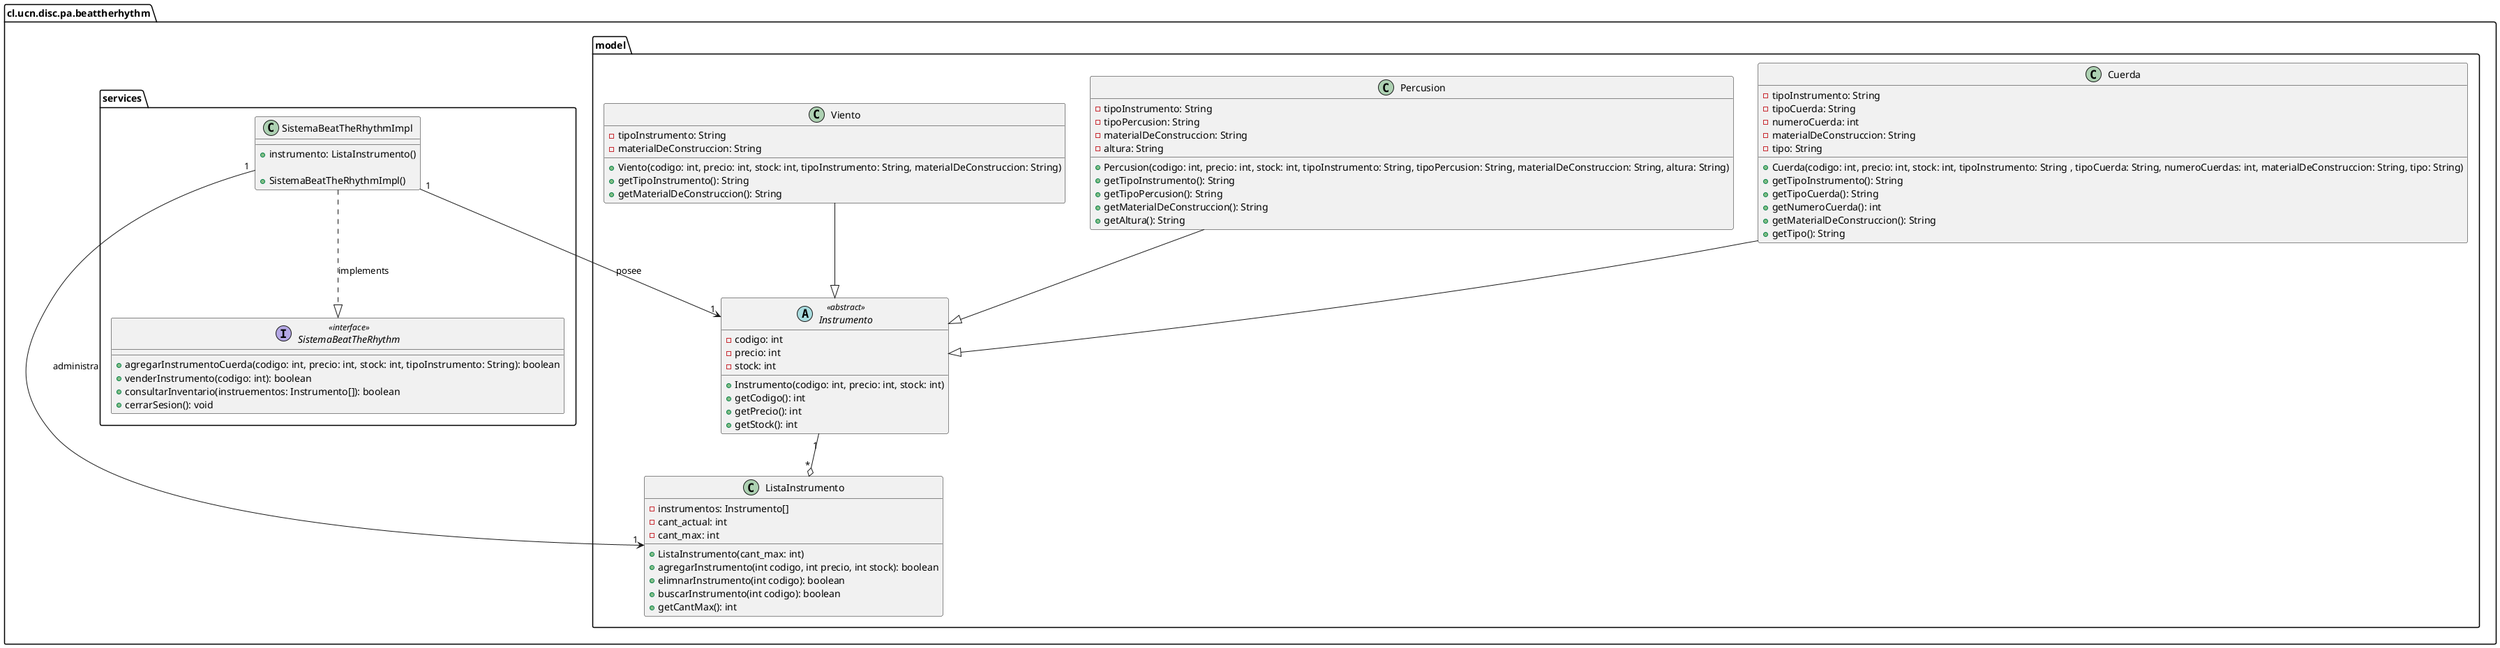@startuml
!pragma useIntermediatePackages false
package cl.ucn.disc.pa.beattherhythm{

    package model{
        abstract Instrumento <<abstract>>{
        -codigo: int
        -precio: int
        -stock: int

        +Instrumento(codigo: int, precio: int, stock: int)
        +getCodigo(): int
        +getPrecio(): int
        +getStock(): int
        }

        class Cuerda{
        -tipoInstrumento: String
        -tipoCuerda: String
        -numeroCuerda: int
        -materialDeConstruccion: String
        -tipo: String

        +Cuerda(codigo: int, precio: int, stock: int, tipoInstrumento: String , tipoCuerda: String, numeroCuerdas: int, materialDeConstruccion: String, tipo: String)
        +getTipoInstrumento(): String
        +getTipoCuerda(): String
        +getNumeroCuerda(): int
        +getMaterialDeConstruccion(): String
        +getTipo(): String
        }

        class Percusion{
        -tipoInstrumento: String
        -tipoPercusion: String
        -materialDeConstruccion: String
        -altura: String

        +Percusion(codigo: int, precio: int, stock: int, tipoInstrumento: String, tipoPercusion: String, materialDeConstruccion: String, altura: String)
        +getTipoInstrumento(): String
        +getTipoPercusion(): String
        +getMaterialDeConstruccion(): String
        +getAltura(): String
        }

        class Viento{
        -tipoInstrumento: String
        -materialDeConstruccion: String

        +Viento(codigo: int, precio: int, stock: int, tipoInstrumento: String, materialDeConstruccion: String)
        +getTipoInstrumento(): String
        +getMaterialDeConstruccion(): String
        }

        class ListaInstrumento{
        -instrumentos: Instrumento[]
        -cant_actual: int
        -cant_max: int

        +ListaInstrumento(cant_max: int)
        +agregarInstrumento(int codigo, int precio, int stock): boolean
        +elimnarInstrumento(int codigo): boolean
        +buscarInstrumento(int codigo): boolean
        +getCantMax(): int
        }

        }

            package services {

            interface SistemaBeatTheRhythm <<interface>>{
            +agregarInstrumentoCuerda(codigo: int, precio: int, stock: int, tipoInstrumento: String): boolean
            +venderInstrumento(codigo: int): boolean
            +consultarInventario(instruementos: Instrumento[]): boolean
            +cerrarSesion(): void

            }

            class SistemaBeatTheRhythmImpl{
            +instrumento: ListaInstrumento()

            +SistemaBeatTheRhythmImpl()
            }

            }

        Percusion --|> Instrumento
        Viento --|> Instrumento
        Cuerda --|> Instrumento
        Instrumento "1" --o "*" ListaInstrumento
        SistemaBeatTheRhythmImpl "1"-->"1" Instrumento : posee
        SistemaBeatTheRhythmImpl "1"--> "1"ListaInstrumento : administra
        SistemaBeatTheRhythmImpl ..|> SistemaBeatTheRhythm : implements

}

@enduml